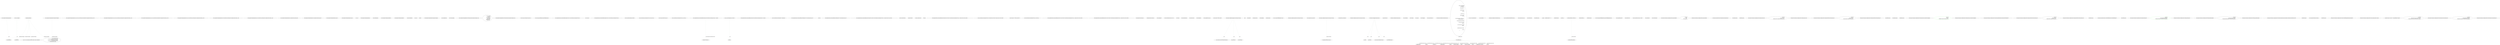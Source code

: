 digraph  {
n36 [label="CommandLine.Text.Example", span=""];
n0 [cluster="CommandLine.Text.Example.Example(string, string, string, System.Collections.Generic.IEnumerable<CommandLine.UnParserSettings>, object)", label="Entry CommandLine.Text.Example.Example(string, string, string, System.Collections.Generic.IEnumerable<CommandLine.UnParserSettings>, object)", span="16-16"];
n6 [cluster="CommandLine.Text.Example.Example(string, string, string, System.Collections.Generic.IEnumerable<CommandLine.UnParserSettings>, object)", label="Exit CommandLine.Text.Example.Example(string, string, string, System.Collections.Generic.IEnumerable<CommandLine.UnParserSettings>, object)", span="16-16"];
n7 [cluster="CommandLine.Text.Example.Example(string, string, System.Collections.Generic.IEnumerable<CommandLine.UnParserSettings>, object)", label="Entry CommandLine.Text.Example.Example(string, string, System.Collections.Generic.IEnumerable<CommandLine.UnParserSettings>, object)", span="25-25"];
n8 [cluster="CommandLine.Text.Example.Example(string, string, System.Collections.Generic.IEnumerable<CommandLine.UnParserSettings>, object)", label="Exit CommandLine.Text.Example.Example(string, string, System.Collections.Generic.IEnumerable<CommandLine.UnParserSettings>, object)", span="25-25"];
n9 [cluster="CommandLine.Text.Example.Example(string, System.Collections.Generic.IEnumerable<CommandLine.UnParserSettings>, object)", label="Entry CommandLine.Text.Example.Example(string, System.Collections.Generic.IEnumerable<CommandLine.UnParserSettings>, object)", span="30-30"];
n10 [cluster="CommandLine.Text.Example.Example(string, System.Collections.Generic.IEnumerable<CommandLine.UnParserSettings>, object)", label="Exit CommandLine.Text.Example.Example(string, System.Collections.Generic.IEnumerable<CommandLine.UnParserSettings>, object)", span="30-30"];
n11 [cluster="CommandLine.Text.Example.Example(string, CommandLine.UnParserSettings, object)", label="Entry CommandLine.Text.Example.Example(string, CommandLine.UnParserSettings, object)", span="35-35"];
n12 [cluster="CommandLine.Text.Example.Example(string, CommandLine.UnParserSettings, object)", label="Exit CommandLine.Text.Example.Example(string, CommandLine.UnParserSettings, object)", span="35-35"];
n13 [cluster="CommandLine.Text.Example.Example(string, object)", label="Entry CommandLine.Text.Example.Example(string, object)", span="40-40"];
n14 [cluster="CommandLine.Text.Example.Example(string, object)", label="Exit CommandLine.Text.Example.Example(string, object)", span="40-40"];
n15 [cluster="CommandLine.Text.Example.Equals(object)", label="Entry CommandLine.Text.Example.Equals(object)", span="75-75"];
n16 [cluster="CommandLine.Text.Example.Equals(object)", label="var other = obj as Example", span="77-77"];
n19 [cluster="CommandLine.Text.Example.Equals(object)", label="return base.Equals(obj);", span="83-83"];
n17 [cluster="CommandLine.Text.Example.Equals(object)", label="other != null", span="78-78"];
n18 [cluster="CommandLine.Text.Example.Equals(object)", label="return Equals(other);", span="80-80"];
n20 [cluster="CommandLine.Text.Example.Equals(object)", label="Exit CommandLine.Text.Example.Equals(object)", span="75-75"];
n22 [cluster="object.Equals(object)", label="Entry object.Equals(object)", span="0-0"];
n21 [cluster="CommandLine.Text.Example.Equals(CommandLine.Text.Example)", label="Entry CommandLine.Text.Example.Equals(CommandLine.Text.Example)", span="100-100"];
n23 [cluster="CommandLine.Text.Example.GetHashCode()", label="Entry CommandLine.Text.Example.GetHashCode()", span="90-90"];
n24 [cluster="CommandLine.Text.Example.GetHashCode()", label="return new { Group, GroupDescription, HelpText, FormatStyles, Sample }.GetHashCode();", span="92-92"];
n25 [cluster="CommandLine.Text.Example.GetHashCode()", label="Exit CommandLine.Text.Example.GetHashCode()", span="90-90"];
n26 [cluster="object.GetHashCode()", label="Entry object.GetHashCode()", span="0-0"];
n27 [cluster="CommandLine.Text.Example.Equals(CommandLine.Text.Example)", label="other == null", span="102-102"];
n29 [cluster="CommandLine.Text.Example.Equals(CommandLine.Text.Example)", label="return Group.Equals(other.Group)\r\n                && GroupDescription.Equals(other.GroupDescription)\r\n                && HelpText.Equals(other.HelpText)\r\n                && FormatStyles.SequenceEqual(other.FormatStyles)\r\n                && Sample.Equals(other.Sample);", span="107-111"];
n28 [cluster="CommandLine.Text.Example.Equals(CommandLine.Text.Example)", label="return false;", span="104-104"];
n30 [cluster="CommandLine.Text.Example.Equals(CommandLine.Text.Example)", label="Exit CommandLine.Text.Example.Equals(CommandLine.Text.Example)", span="100-100"];
n31 [cluster="string.Equals(string)", label="Entry string.Equals(string)", span="0-0"];
n32 [cluster="Unk.SequenceEqual", label="Entry Unk.SequenceEqual", span=""];
n33 [cluster="CommandLine.Text.ExampleExtensions.WithGroupDescription(CommandLine.Text.Example, string)", label="Entry CommandLine.Text.ExampleExtensions.WithGroupDescription(CommandLine.Text.Example, string)", span="117-117"];
n34 [cluster="CommandLine.Text.ExampleExtensions.WithGroupDescription(CommandLine.Text.Example, string)", label="return new Example(\r\n                example.Group,\r\n                newGroupDescription,\r\n                example.HelpText,\r\n                example.FormatStyles,\r\n                example.Sample);", span="119-124"];
n35 [cluster="CommandLine.Text.ExampleExtensions.WithGroupDescription(CommandLine.Text.Example, string)", label="Exit CommandLine.Text.ExampleExtensions.WithGroupDescription(CommandLine.Text.Example, string)", span="117-117"];
m3_30 [cluster="System.Array.CreateInstance(System.Type, int)", file="EnumExtensionsTests.cs", label="Entry System.Array.CreateInstance(System.Type, int)", span="0-0"];
m3_7 [cluster="System.ArgumentNullException.ArgumentNullException(string)", file="EnumExtensionsTests.cs", label="Entry System.ArgumentNullException.ArgumentNullException(string)", span="0-0"];
m3_33 [cluster="CommandLine.Infrastructure.EnumerableExtensions.Empty<TSource>(System.Collections.Generic.IEnumerable<TSource>)", file="EnumExtensionsTests.cs", label="Entry CommandLine.Infrastructure.EnumerableExtensions.Empty<TSource>(System.Collections.Generic.IEnumerable<TSource>)", span="73-73"];
m3_34 [cluster="CommandLine.Infrastructure.EnumerableExtensions.Empty<TSource>(System.Collections.Generic.IEnumerable<TSource>)", file="EnumExtensionsTests.cs", label="return !source.Any();", span="75-75"];
m3_35 [cluster="CommandLine.Infrastructure.EnumerableExtensions.Empty<TSource>(System.Collections.Generic.IEnumerable<TSource>)", file="EnumExtensionsTests.cs", label="Exit CommandLine.Infrastructure.EnumerableExtensions.Empty<TSource>(System.Collections.Generic.IEnumerable<TSource>)", span="73-73"];
m3_19 [cluster="System.Collections.IEnumerator.MoveNext()", file="EnumExtensionsTests.cs", label="Entry System.Collections.IEnumerator.MoveNext()", span="0-0"];
m3_31 [cluster="System.Collections.Generic.IEnumerable<TSource>.ToArray<TSource>()", file="EnumExtensionsTests.cs", label="Entry System.Collections.Generic.IEnumerable<TSource>.ToArray<TSource>()", span="0-0"];
m3_32 [cluster="System.Array.CopyTo(System.Array, int)", file="EnumExtensionsTests.cs", label="Entry System.Array.CopyTo(System.Array, int)", span="0-0"];
m3_36 [cluster="System.Collections.Generic.IEnumerable<TSource>.Any<TSource>()", file="EnumExtensionsTests.cs", label="Entry System.Collections.Generic.IEnumerable<TSource>.Any<TSource>()", span="0-0"];
m3_24 [cluster="CommandLine.Infrastructure.EnumerableExtensions.ToArray(System.Collections.Generic.IEnumerable<object>, System.Type)", file="EnumExtensionsTests.cs", label="Entry CommandLine.Infrastructure.EnumerableExtensions.ToArray(System.Collections.Generic.IEnumerable<object>, System.Type)", span="66-66"];
m3_25 [cluster="CommandLine.Infrastructure.EnumerableExtensions.ToArray(System.Collections.Generic.IEnumerable<object>, System.Type)", file="EnumExtensionsTests.cs", label="var array = Array.CreateInstance(type, value.Count())", span="68-68"];
m3_26 [cluster="CommandLine.Infrastructure.EnumerableExtensions.ToArray(System.Collections.Generic.IEnumerable<object>, System.Type)", file="EnumExtensionsTests.cs", label="value.ToArray().CopyTo(array, 0)", span="69-69"];
m3_27 [cluster="CommandLine.Infrastructure.EnumerableExtensions.ToArray(System.Collections.Generic.IEnumerable<object>, System.Type)", file="EnumExtensionsTests.cs", label="return array;", span="70-70"];
m3_28 [cluster="CommandLine.Infrastructure.EnumerableExtensions.ToArray(System.Collections.Generic.IEnumerable<object>, System.Type)", file="EnumExtensionsTests.cs", label="Exit CommandLine.Infrastructure.EnumerableExtensions.ToArray(System.Collections.Generic.IEnumerable<object>, System.Type)", span="66-66"];
m3_18 [cluster="System.Collections.Generic.IEnumerable<T>.GetEnumerator()", file="EnumExtensionsTests.cs", label="Entry System.Collections.Generic.IEnumerable<T>.GetEnumerator()", span="0-0"];
m3_21 [cluster="CommandLine.Infrastructure.EnumerableExtensions.ToEnumerable<T>(System.Collections.Generic.List<T>)", file="EnumExtensionsTests.cs", label="Entry CommandLine.Infrastructure.EnumerableExtensions.ToEnumerable<T>(System.Collections.Generic.List<T>)", span="61-61"];
m3_22 [cluster="CommandLine.Infrastructure.EnumerableExtensions.ToEnumerable<T>(System.Collections.Generic.List<T>)", file="EnumExtensionsTests.cs", label="return value;", span="63-63"];
m3_23 [cluster="CommandLine.Infrastructure.EnumerableExtensions.ToEnumerable<T>(System.Collections.Generic.List<T>)", file="EnumExtensionsTests.cs", label="Exit CommandLine.Infrastructure.EnumerableExtensions.ToEnumerable<T>(System.Collections.Generic.List<T>)", span="61-61"];
m3_9 [cluster="CommandLine.Infrastructure.EnumerableExtensions.PairwiseImpl<TSource, TResult>(System.Collections.Generic.IEnumerable<TSource>, System.Func<TSource, TSource, TResult>)", file="EnumExtensionsTests.cs", label="Entry CommandLine.Infrastructure.EnumerableExtensions.PairwiseImpl<TSource, TResult>(System.Collections.Generic.IEnumerable<TSource>, System.Func<TSource, TSource, TResult>)", span="18-18"];
m3_15 [cluster="CommandLine.Infrastructure.EnumerableExtensions.PairwiseImpl<TSource, TResult>(System.Collections.Generic.IEnumerable<TSource>, System.Func<TSource, TSource, TResult>)", file="EnumExtensionsTests.cs", label="yield return selector(left, right);", span="29-29"];
m3_13 [cluster="CommandLine.Infrastructure.EnumerableExtensions.PairwiseImpl<TSource, TResult>(System.Collections.Generic.IEnumerable<TSource>, System.Func<TSource, TSource, TResult>)", file="EnumExtensionsTests.cs", label="enumerator.MoveNext()", span="26-26"];
m3_14 [cluster="CommandLine.Infrastructure.EnumerableExtensions.PairwiseImpl<TSource, TResult>(System.Collections.Generic.IEnumerable<TSource>, System.Func<TSource, TSource, TResult>)", file="EnumExtensionsTests.cs", label="var right = enumerator.Current", span="28-28"];
m3_16 [cluster="CommandLine.Infrastructure.EnumerableExtensions.PairwiseImpl<TSource, TResult>(System.Collections.Generic.IEnumerable<TSource>, System.Func<TSource, TSource, TResult>)", file="EnumExtensionsTests.cs", label="left = right", span="30-30"];
m3_17 [cluster="CommandLine.Infrastructure.EnumerableExtensions.PairwiseImpl<TSource, TResult>(System.Collections.Generic.IEnumerable<TSource>, System.Func<TSource, TSource, TResult>)", file="EnumExtensionsTests.cs", label="Exit CommandLine.Infrastructure.EnumerableExtensions.PairwiseImpl<TSource, TResult>(System.Collections.Generic.IEnumerable<TSource>, System.Func<TSource, TSource, TResult>)", span="18-18"];
m3_8 [cluster="System.Collections.Generic.IEnumerable<TSource>.PairwiseImpl<TSource, TResult>(System.Func<TSource, TSource, TResult>)", file="EnumExtensionsTests.cs", label="Entry System.Collections.Generic.IEnumerable<TSource>.PairwiseImpl<TSource, TResult>(System.Func<TSource, TSource, TResult>)", span="18-18"];
m3_20 [cluster="System.Func<T1, T2, TResult>.Invoke(T1, T2)", file="EnumExtensionsTests.cs", label="Entry System.Func<T1, T2, TResult>.Invoke(T1, T2)", span="0-0"];
m3_29 [cluster="System.Collections.Generic.IEnumerable<TSource>.Count<TSource>()", file="EnumExtensionsTests.cs", label="Entry System.Collections.Generic.IEnumerable<TSource>.Count<TSource>()", span="0-0"];
m3_0 [cluster="CommandLine.Infrastructure.EnumerableExtensions.Pairwise<TSource, TResult>(System.Collections.Generic.IEnumerable<TSource>, System.Func<TSource, TSource, TResult>)", file="EnumExtensionsTests.cs", label="Entry CommandLine.Infrastructure.EnumerableExtensions.Pairwise<TSource, TResult>(System.Collections.Generic.IEnumerable<TSource>, System.Func<TSource, TSource, TResult>)", span="10-10"];
m3_6 [cluster="CommandLine.Infrastructure.EnumerableExtensions.Pairwise<TSource, TResult>(System.Collections.Generic.IEnumerable<TSource>, System.Func<TSource, TSource, TResult>)", file="EnumExtensionsTests.cs", label="Exit CommandLine.Infrastructure.EnumerableExtensions.Pairwise<TSource, TResult>(System.Collections.Generic.IEnumerable<TSource>, System.Func<TSource, TSource, TResult>)", span="10-10"];
m5_0 [cluster="Humanizer.Resources.Resources()", file="Resources.Designer.cs", label="Entry Humanizer.Resources.Resources()", span="31-31"];
m5_1 [cluster="Humanizer.Resources.Resources()", file="Resources.Designer.cs", label="Exit Humanizer.Resources.Resources()", span="31-31"];
m6_51 [cluster="string.Humanize()", file="StringExtensions.cs", label="Entry string.Humanize()", span="74-74"];
m6_10 [cluster="System.Collections.Generic.List<T>.List()", file="StringExtensions.cs", label="Entry System.Collections.Generic.List<T>.List()", span="0-0"];
m6_44 [cluster="Unk.Any", file="StringExtensions.cs", label="Entry Unk.Any", span=""];
m6_45 [cluster="string.Contains(string)", file="StringExtensions.cs", label="Entry string.Contains(string)", span="0-0"];
m6_35 [cluster="char.IsLower(char)", file="StringExtensions.cs", label="Entry char.IsLower(char)", span="0-0"];
m6_33 [cluster="char.IsDigit(char)", file="StringExtensions.cs", label="Entry char.IsDigit(char)", span="0-0"];
m6_14 [cluster="string.Replace(string, string)", file="StringExtensions.cs", label="Entry string.Replace(string, string)", span="0-0"];
m6_46 [cluster="System.Func<T, TResult>.Invoke(T)", file="StringExtensions.cs", label="Entry System.Func<T, TResult>.Invoke(T)", span="0-0"];
m6_52 [cluster="Humanizer.StringExtensions.ApplyCase(string, Humanizer.LetterCasing)", file="StringExtensions.cs", label="Entry Humanizer.StringExtensions.ApplyCase(string, Humanizer.LetterCasing)", span="93-93"];
m6_53 [cluster="Humanizer.StringExtensions.ApplyCase(string, Humanizer.LetterCasing)", file="StringExtensions.cs", label=casing, span="95-95"];
m6_55 [cluster="Humanizer.StringExtensions.ApplyCase(string, Humanizer.LetterCasing)", file="StringExtensions.cs", label="return CultureInfo.CurrentCulture.TextInfo.ToTitleCase(input);", span="98-98"];
m6_57 [cluster="Humanizer.StringExtensions.ApplyCase(string, Humanizer.LetterCasing)", file="StringExtensions.cs", label="return input.ToLower();", span="101-101"];
m6_59 [cluster="Humanizer.StringExtensions.ApplyCase(string, Humanizer.LetterCasing)", file="StringExtensions.cs", label="return input.ToUpper();", span="104-104"];
m6_54 [cluster="Humanizer.StringExtensions.ApplyCase(string, Humanizer.LetterCasing)", file="StringExtensions.cs", label="LetterCasing.Title", span="97-97"];
m6_56 [cluster="Humanizer.StringExtensions.ApplyCase(string, Humanizer.LetterCasing)", file="StringExtensions.cs", label="LetterCasing.LowerCase", span="100-100"];
m6_58 [cluster="Humanizer.StringExtensions.ApplyCase(string, Humanizer.LetterCasing)", file="StringExtensions.cs", label="LetterCasing.AllCaps", span="103-103"];
m6_60 [cluster="Humanizer.StringExtensions.ApplyCase(string, Humanizer.LetterCasing)", file="StringExtensions.cs", label="LetterCasing.Sentence", span="106-106"];
m6_62 [cluster="Humanizer.StringExtensions.ApplyCase(string, Humanizer.LetterCasing)", file="StringExtensions.cs", label="throw new ArgumentOutOfRangeException(''casing'');", span="110-110"];
m6_63 [cluster="Humanizer.StringExtensions.ApplyCase(string, Humanizer.LetterCasing)", file="StringExtensions.cs", label="Exit Humanizer.StringExtensions.ApplyCase(string, Humanizer.LetterCasing)", span="93-93"];
m6_4 [cluster="string.Join(string, params string[])", file="StringExtensions.cs", label="Entry string.Join(string, params string[])", span="0-0"];
m6_47 [cluster="Humanizer.StringExtensions.Humanize(string, Humanizer.LetterCasing)", file="StringExtensions.cs", label="Entry Humanizer.StringExtensions.Humanize(string, Humanizer.LetterCasing)", span="86-86"];
m6_48 [cluster="Humanizer.StringExtensions.Humanize(string, Humanizer.LetterCasing)", file="StringExtensions.cs", label="var humanizedString = input.Humanize()", span="88-88"];
m6_49 [cluster="Humanizer.StringExtensions.Humanize(string, Humanizer.LetterCasing)", file="StringExtensions.cs", label="return ApplyCase(humanizedString, casing);", span="90-90"];
m6_50 [cluster="Humanizer.StringExtensions.Humanize(string, Humanizer.LetterCasing)", file="StringExtensions.cs", label="Exit Humanizer.StringExtensions.Humanize(string, Humanizer.LetterCasing)", span="86-86"];
m6_37 [cluster="Humanizer.StringExtensions.Humanize(string)", file="StringExtensions.cs", label="Entry Humanizer.StringExtensions.Humanize(string)", span="74-74"];
m6_38 [cluster="Humanizer.StringExtensions.Humanize(string)", file="StringExtensions.cs", label="!input.Any(Char.IsLower)", span="77-77"];
m6_39 [cluster="Humanizer.StringExtensions.Humanize(string)", file="StringExtensions.cs", label="return input;", span="78-78"];
m6_40 [cluster="Humanizer.StringExtensions.Humanize(string)", file="StringExtensions.cs", label="input.Contains(''_'')", span="80-80"];
m6_41 [cluster="Humanizer.StringExtensions.Humanize(string)", file="StringExtensions.cs", label="return FromUnderscoreSeparatedWords(input);", span="81-81"];
m6_42 [cluster="Humanizer.StringExtensions.Humanize(string)", file="StringExtensions.cs", label="return FromPascalCase(input);", span="83-83"];
m6_43 [cluster="Humanizer.StringExtensions.Humanize(string)", file="StringExtensions.cs", label="Exit Humanizer.StringExtensions.Humanize(string)", span="74-74"];
m6_66 [cluster="string.ToUpper()", file="StringExtensions.cs", label="Entry string.ToUpper()", span="0-0"];
m6_13 [cluster="Unk.ToArray", file="StringExtensions.cs", label="Entry Unk.ToArray", span=""];
m6_12 [cluster="string.cstr", file="StringExtensions.cs", label="Entry string.cstr", span=""];
m6_11 [cluster="Unk.Aggregate", file="StringExtensions.cs", label="Entry Unk.Aggregate", span=""];
m6_67 [cluster="string.Substring(int, int)", file="StringExtensions.cs", label="Entry string.Substring(int, int)", span="0-0"];
m6_5 [cluster="Humanizer.StringExtensions.FromPascalCase(string)", file="StringExtensions.cs", label="Entry Humanizer.StringExtensions.FromPascalCase(string)", span="35-35"];
m6_6 [cluster="Humanizer.StringExtensions.FromPascalCase(string)", file="StringExtensions.cs", label="var chars = name.Aggregate(\r\n                new List<char>(),\r\n                (list, currentChar) =>\r\n                {\r\n                    if (currentChar == ' ')\r\n                    {\r\n                        list.Add(currentChar);\r\n                        return list;\r\n                    }\r\n\r\n                    if (list.Count == 0)\r\n                    {\r\n                        list.Add(currentChar);\r\n                        return list;\r\n                    }\r\n\r\n                    var lastCharacterInTheList = list[list.Count - 1];\r\n                    if (lastCharacterInTheList != ' ')\r\n                    {\r\n                        if (char.IsDigit(lastCharacterInTheList))\r\n                        {\r\n                            if (char.IsLetter(currentChar))\r\n                                list.Add(' ');\r\n                        }\r\n                        else if (!char.IsLower(currentChar))\r\n                            list.Add(' ');\r\n                    }\r\n\r\n                    list.Add(char.ToLower(currentChar));\r\n\r\n                    return list;\r\n                })", span="37-68"];
m6_7 [cluster="Humanizer.StringExtensions.FromPascalCase(string)", file="StringExtensions.cs", label="var result = new string(chars.ToArray())", span="70-70"];
m6_8 [cluster="Humanizer.StringExtensions.FromPascalCase(string)", file="StringExtensions.cs", label="return result.Replace('' i '', '' I '');", span="71-71"];
m6_9 [cluster="Humanizer.StringExtensions.FromPascalCase(string)", file="StringExtensions.cs", label="Exit Humanizer.StringExtensions.FromPascalCase(string)", span="35-35"];
m6_64 [cluster="System.Globalization.TextInfo.ToTitleCase(string)", file="StringExtensions.cs", label="Entry System.Globalization.TextInfo.ToTitleCase(string)", span="0-0"];
m6_69 [cluster="string.Concat(string, string)", file="StringExtensions.cs", label="Entry string.Concat(string, string)", span="0-0"];
m6_34 [cluster="char.IsLetter(char)", file="StringExtensions.cs", label="Entry char.IsLetter(char)", span="0-0"];
m6_15 [cluster="lambda expression", file="StringExtensions.cs", label="Entry lambda expression", span="39-68"];
m6_0 [cluster="lambda expression", file="StringExtensions.cs", label="Entry lambda expression", span="34-34"];
m6_1 [cluster="lambda expression", file="StringExtensions.cs", label="string.Join('' '', methodName.Split(new[] { '_' }))", span="34-34"];
m6_2 [cluster="lambda expression", file="StringExtensions.cs", label="Exit lambda expression", span="34-34"];
m6_16 [cluster="lambda expression", file="StringExtensions.cs", label="currentChar == ' '", span="41-41"];
m6_17 [cluster="lambda expression", file="StringExtensions.cs", label="list.Add(currentChar)", span="43-43"];
m6_18 [cluster="lambda expression", file="StringExtensions.cs", label="return list;", span="44-44"];
m6_19 [cluster="lambda expression", file="StringExtensions.cs", label="list.Count == 0", span="47-47"];
m6_20 [cluster="lambda expression", file="StringExtensions.cs", label="list.Add(currentChar)", span="49-49"];
m6_21 [cluster="lambda expression", file="StringExtensions.cs", label="return list;", span="50-50"];
m6_22 [cluster="lambda expression", file="StringExtensions.cs", label="var lastCharacterInTheList = list[list.Count - 1]", span="53-53"];
m6_25 [cluster="lambda expression", file="StringExtensions.cs", label="char.IsLetter(currentChar)", span="58-58"];
m6_26 [cluster="lambda expression", file="StringExtensions.cs", label="list.Add(' ')", span="59-59"];
m6_27 [cluster="lambda expression", file="StringExtensions.cs", label="!char.IsLower(currentChar)", span="61-61"];
m6_28 [cluster="lambda expression", file="StringExtensions.cs", label="list.Add(' ')", span="62-62"];
m6_29 [cluster="lambda expression", file="StringExtensions.cs", label="list.Add(char.ToLower(currentChar))", span="65-65"];
m6_30 [cluster="lambda expression", file="StringExtensions.cs", label="return list;", span="67-67"];
m6_23 [cluster="lambda expression", file="StringExtensions.cs", label="lastCharacterInTheList != ' '", span="54-54"];
m6_24 [cluster="lambda expression", file="StringExtensions.cs", label="char.IsDigit(lastCharacterInTheList)", span="56-56"];
m6_31 [cluster="lambda expression", file="StringExtensions.cs", label="Exit lambda expression", span="39-68"];
m6_70 [cluster="System.ArgumentOutOfRangeException.ArgumentOutOfRangeException(string)", file="StringExtensions.cs", label="Entry System.ArgumentOutOfRangeException.ArgumentOutOfRangeException(string)", span="0-0"];
m6_3 [cluster="string.Split(params char[])", file="StringExtensions.cs", label="Entry string.Split(params char[])", span="0-0"];
m6_36 [cluster="char.ToLower(char)", file="StringExtensions.cs", label="Entry char.ToLower(char)", span="0-0"];
m6_32 [cluster="System.Collections.Generic.List<T>.Add(T)", file="StringExtensions.cs", label="Entry System.Collections.Generic.List<T>.Add(T)", span="0-0"];
m6_65 [cluster="string.ToLower()", file="StringExtensions.cs", label="Entry string.ToLower()", span="0-0"];
m6_68 [cluster="string.Substring(int)", file="StringExtensions.cs", label="Entry string.Substring(int)", span="0-0"];
m7_23 [cluster="Humanizer.Tests.Extensions.StringExtensionsTests.AcronymsAreLeftIntact()", file="StringExtensionsTests.cs", label="Entry Humanizer.Tests.Extensions.StringExtensionsTests.AcronymsAreLeftIntact()", span="59-59"];
m7_24 [cluster="Humanizer.Tests.Extensions.StringExtensionsTests.AcronymsAreLeftIntact()", file="StringExtensionsTests.cs", label="Assert.Equal(\r\n                ''HTML'',\r\n                ''HTML''.Humanize())", span="61-63"];
m7_25 [cluster="Humanizer.Tests.Extensions.StringExtensionsTests.AcronymsAreLeftIntact()", file="StringExtensionsTests.cs", label="Exit Humanizer.Tests.Extensions.StringExtensionsTests.AcronymsAreLeftIntact()", span="59-59"];
m7_3 [cluster="Humanizer.Localisation.Formatters.RomanianFormatter.RomanianFormatter()", file="StringExtensionsTests.cs", label="Entry Humanizer.Localisation.Formatters.RomanianFormatter.RomanianFormatter()", span="2-2"];
m7_0 [cluster="lambda expression", file="StringExtensionsTests.cs", label="Entry lambda expression", span="16-16"];
m7_2 [cluster="lambda expression", file="StringExtensionsTests.cs", label="Exit lambda expression", span="16-16"];
m7_36 [cluster="Humanizer.Tests.Extensions.StringExtensionsTests.CanHumanizeIntoLowerCase()", file="StringExtensionsTests.cs", label="Entry Humanizer.Tests.Extensions.StringExtensionsTests.CanHumanizeIntoLowerCase()", span="91-91"];
m7_37 [cluster="Humanizer.Tests.Extensions.StringExtensionsTests.CanHumanizeIntoLowerCase()", file="StringExtensionsTests.cs", label="Assert.Equal(\r\n                ''can return lower case'',\r\n                ''CanReturnLowerCase''.Humanize(LetterCasing.LowerCase))", span="93-95"];
m7_38 [cluster="Humanizer.Tests.Extensions.StringExtensionsTests.CanHumanizeIntoLowerCase()", file="StringExtensionsTests.cs", label="Exit Humanizer.Tests.Extensions.StringExtensionsTests.CanHumanizeIntoLowerCase()", span="91-91"];
m7_30 [cluster="Humanizer.Tests.Extensions.StringExtensionsTests.CanHumanizeIntoTitleCaseWhenUsingUnderscores()", file="StringExtensionsTests.cs", label="Entry Humanizer.Tests.Extensions.StringExtensionsTests.CanHumanizeIntoTitleCaseWhenUsingUnderscores()", span="75-75"];
m7_31 [cluster="Humanizer.Tests.Extensions.StringExtensionsTests.CanHumanizeIntoTitleCaseWhenUsingUnderscores()", file="StringExtensionsTests.cs", label="Assert.Equal(\r\n                ''Can Return Title Case'',\r\n                ''Can_return_title_Case''.Humanize(LetterCasing.Title))", span="77-79"];
m7_32 [cluster="Humanizer.Tests.Extensions.StringExtensionsTests.CanHumanizeIntoTitleCaseWhenUsingUnderscores()", file="StringExtensionsTests.cs", label="Exit Humanizer.Tests.Extensions.StringExtensionsTests.CanHumanizeIntoTitleCaseWhenUsingUnderscores()", span="75-75"];
m7_4 [cluster="lambda expression", file="StringExtensionsTests.cs", label="Entry lambda expression", span="17-17"];
m7_8 [cluster="lambda expression", file="StringExtensionsTests.cs", label="Entry lambda expression", span="18-18"];
m7_10 [cluster="lambda expression", file="StringExtensionsTests.cs", label="Exit lambda expression", span="18-18"];
m7_39 [cluster="Humanizer.Tests.Extensions.StringExtensionsTests.CanHumanizeIntoLowerCaseEvenWhenUsingAllCaps()", file="StringExtensionsTests.cs", label="Entry Humanizer.Tests.Extensions.StringExtensionsTests.CanHumanizeIntoLowerCaseEvenWhenUsingAllCaps()", span="99-99"];
m7_40 [cluster="Humanizer.Tests.Extensions.StringExtensionsTests.CanHumanizeIntoLowerCaseEvenWhenUsingAllCaps()", color=green, community=1, file="StringExtensionsTests.cs", label="Assert.Equal(\r\n                ''lowercase'',\r\n                ''LOWERCASE''.Humanize(LetterCasing.LowerCase))", prediction=0, span="101-103"];
m7_41 [cluster="Humanizer.Tests.Extensions.StringExtensionsTests.CanHumanizeIntoLowerCaseEvenWhenUsingAllCaps()", file="StringExtensionsTests.cs", label="Exit Humanizer.Tests.Extensions.StringExtensionsTests.CanHumanizeIntoLowerCaseEvenWhenUsingAllCaps()", span="99-99"];
m7_11 [cluster="Humanizer.Tests.Extensions.StringExtensionsTests.WhenInputStringEndWithANumber_ThenNumberIsDealtWithLikeAWord()", file="StringExtensionsTests.cs", label="Entry Humanizer.Tests.Extensions.StringExtensionsTests.WhenInputStringEndWithANumber_ThenNumberIsDealtWithLikeAWord()", span="29-29"];
m7_26 [cluster="Humanizer.Tests.Extensions.StringExtensionsTests.CanHumanizeIntoTitleCaseWithoutUsingUnderscores()", file="StringExtensionsTests.cs", label="Entry Humanizer.Tests.Extensions.StringExtensionsTests.CanHumanizeIntoTitleCaseWithoutUsingUnderscores()", span="67-67"];
m7_27 [cluster="Humanizer.Tests.Extensions.StringExtensionsTests.CanHumanizeIntoTitleCaseWithoutUsingUnderscores()", file="StringExtensionsTests.cs", label="Assert.Equal(\r\n                ''Can Return Title Case'',\r\n                ''CanReturnTitleCase''.Humanize(LetterCasing.Title))", span="69-71"];
m7_28 [cluster="Humanizer.Tests.Extensions.StringExtensionsTests.CanHumanizeIntoTitleCaseWithoutUsingUnderscores()", file="StringExtensionsTests.cs", label="Exit Humanizer.Tests.Extensions.StringExtensionsTests.CanHumanizeIntoTitleCaseWithoutUsingUnderscores()", span="67-67"];
m7_14 [cluster="lambda expression", file="StringExtensionsTests.cs", label="Exit lambda expression", span="19-19"];
m7_15 [cluster="Humanizer.Localisation.Formatters.CzechSlovakPolishFormatter.CzechSlovakPolishFormatter()", file="StringExtensionsTests.cs", label="Entry Humanizer.Localisation.Formatters.CzechSlovakPolishFormatter.CzechSlovakPolishFormatter()", span="2-2"];
m7_16 [cluster="lambda expression", file="StringExtensionsTests.cs", label="Entry lambda expression", span="20-20"];
m7_42 [cluster="Humanizer.Tests.Extensions.StringExtensionsTests.CanHumanizeIntoUpperCase()", file="StringExtensionsTests.cs", label="Entry Humanizer.Tests.Extensions.StringExtensionsTests.CanHumanizeIntoUpperCase()", span="107-107"];
m7_43 [cluster="Humanizer.Tests.Extensions.StringExtensionsTests.CanHumanizeIntoUpperCase()", color=green, community=1, file="StringExtensionsTests.cs", label="Assert.Equal(\r\n                ''CAN HUMANIZE INTO UPPER CASE'',\r\n                ''CanHumanizeIntoUpperCase''.Humanize(LetterCasing.AllCaps))", prediction=1, span="109-111"];
m7_44 [cluster="Humanizer.Tests.Extensions.StringExtensionsTests.CanHumanizeIntoUpperCase()", file="StringExtensionsTests.cs", label="Exit Humanizer.Tests.Extensions.StringExtensionsTests.CanHumanizeIntoUpperCase()", span="107-107"];
m7_33 [cluster="Humanizer.Tests.Extensions.StringExtensionsTests.TitleHumanizationHonorsAllCaps()", file="StringExtensionsTests.cs", label="Entry Humanizer.Tests.Extensions.StringExtensionsTests.TitleHumanizationHonorsAllCaps()", span="83-83"];
m7_34 [cluster="Humanizer.Tests.Extensions.StringExtensionsTests.TitleHumanizationHonorsAllCaps()", file="StringExtensionsTests.cs", label="Assert.Equal(\r\n                ''Title Humanization Honors ALLCAPS'',\r\n                ''Title_humanization_Honors_ALLCAPS''.Humanize(LetterCasing.Title))", span="85-87"];
m7_35 [cluster="Humanizer.Tests.Extensions.StringExtensionsTests.TitleHumanizationHonorsAllCaps()", file="StringExtensionsTests.cs", label="Exit Humanizer.Tests.Extensions.StringExtensionsTests.TitleHumanizationHonorsAllCaps()", span="83-83"];
m7_7 [cluster="Humanizer.Tests.Extensions.StringExtensionsTests.WhenInputStringContainsConsequtiveCaptialLetters_ThenTheyAreTurnedIntoOneLetterWords()", file="StringExtensionsTests.cs", label="Exit Humanizer.Tests.Extensions.StringExtensionsTests.WhenInputStringContainsConsequtiveCaptialLetters_ThenTheyAreTurnedIntoOneLetterWords()", span="15-15"];
m7_6 [cluster="lambda expression", file="StringExtensionsTests.cs", label="Exit lambda expression", span="17-17"];
m7_29 [cluster="string.Humanize(Humanizer.LetterCasing)", file="StringExtensionsTests.cs", label="Entry string.Humanize(Humanizer.LetterCasing)", span="61-61"];
m7_21 [cluster="lambda expression", file="StringExtensionsTests.cs", label="Exit lambda expression", span="21-21"];
m7_22 [cluster="Humanizer.Tests.Extensions.StringExtensionsTests.OneLetterWordInTheBeginningOfStringIsTurnedIntoAWord()", file="StringExtensionsTests.cs", label="Exit Humanizer.Tests.Extensions.StringExtensionsTests.OneLetterWordInTheBeginningOfStringIsTurnedIntoAWord()", span="51-51"];
m7_19 [cluster="Humanizer.Tests.Extensions.StringExtensionsTests.UnderscoredInputStringPreservesCasing()", file="StringExtensionsTests.cs", label="Exit Humanizer.Tests.Extensions.StringExtensionsTests.UnderscoredInputStringPreservesCasing()", span="43-43"];
m7_12 [cluster="Humanizer.Tests.Extensions.StringExtensionsTests.WhenInputStringEndWithANumber_ThenNumberIsDealtWithLikeAWord()", file="StringExtensionsTests.cs", label="Assert.Equal(''Number is at the end 100'', ''NumberIsAtTheEnd100''.Humanize())", span="31-31"];
m7_18 [cluster="Humanizer.Tests.Extensions.StringExtensionsTests.UnderscoredInputStringPreservesCasing()", file="StringExtensionsTests.cs", label="Assert.Equal(\r\n                ''Underscored input String is turned INTO sentence'',\r\n                ''Underscored_input_String_is_turned_INTO_sentence''.Humanize())", span="45-47"];
m7_45 [cluster="Humanizer.Tests.Extensions.StringExtensionsTests.CanTurnIntoUpperCasewhenUsingUnderscores()", file="StringExtensionsTests.cs", label="Entry Humanizer.Tests.Extensions.StringExtensionsTests.CanTurnIntoUpperCasewhenUsingUnderscores()", span="115-115"];
m7_46 [cluster="Humanizer.Tests.Extensions.StringExtensionsTests.CanTurnIntoUpperCasewhenUsingUnderscores()", file="StringExtensionsTests.cs", label="Assert.Equal(\r\n                ''CAN HUMANIZE INTO UPPER CASE'',\r\n                ''Can_Humanize_into_Upper_case''.Humanize(LetterCasing.AllCaps))", span="117-119"];
m7_47 [cluster="Humanizer.Tests.Extensions.StringExtensionsTests.CanTurnIntoUpperCasewhenUsingUnderscores()", file="StringExtensionsTests.cs", label="Exit Humanizer.Tests.Extensions.StringExtensionsTests.CanTurnIntoUpperCasewhenUsingUnderscores()", span="115-115"];
n36 -> n18  [color=darkseagreen4, key=1, label="CommandLine.Text.Example", style=dashed];
n36 -> n19  [color=darkseagreen4, key=1, label="CommandLine.Text.Example", style=dashed];
n36 -> n24  [color=darkseagreen4, key=1, label="CommandLine.Text.Example", style=dashed];
n36 -> n29  [color=darkseagreen4, key=1, label="CommandLine.Text.Example", style=dashed];
n15 -> n19  [color=darkseagreen4, key=1, label=object, style=dashed];
n16 -> n18  [color=darkseagreen4, key=1, label=other, style=dashed];
n21 -> n29  [color=darkseagreen4, key=1, label="CommandLine.Text.Example", style=dashed];
m3_24 -> m3_26  [color=darkseagreen4, key=1, label="System.Collections.Generic.IEnumerable<object>", style=dashed];
m3_25 -> m3_27  [color=darkseagreen4, key=1, label=array, style=dashed];
m6_52 -> m6_55  [color=darkseagreen4, key=1, label=string, style=dashed];
m6_52 -> m6_57  [color=darkseagreen4, key=1, label=string, style=dashed];
m6_52 -> m6_59  [color=darkseagreen4, key=1, label=string, style=dashed];
m6_47 -> m6_49  [color=darkseagreen4, key=1, label="Humanizer.LetterCasing", style=dashed];
m6_37 -> m6_39  [color=darkseagreen4, key=1, label=string, style=dashed];
m6_37 -> m6_40  [color=darkseagreen4, key=1, label=string, style=dashed];
m6_37 -> m6_41  [color=darkseagreen4, key=1, label=string, style=dashed];
m6_37 -> m6_42  [color=darkseagreen4, key=1, label=string, style=dashed];
m6_6 -> m6_15  [color=darkseagreen4, key=1, label="lambda expression", style=dashed];
m6_15 -> m6_17  [color=darkseagreen4, key=1, label="System.Collections.Generic.List<char>", style=dashed];
m6_15 -> m6_18  [color=darkseagreen4, key=1, label="System.Collections.Generic.List<char>", style=dashed];
m6_15 -> m6_19  [color=darkseagreen4, key=1, label="System.Collections.Generic.List<char>", style=dashed];
m6_15 -> m6_20  [color=darkseagreen4, key=1, label="System.Collections.Generic.List<char>", style=dashed];
m6_15 -> m6_21  [color=darkseagreen4, key=1, label="System.Collections.Generic.List<char>", style=dashed];
m6_15 -> m6_25  [color=darkseagreen4, key=1, label=char, style=dashed];
m6_15 -> m6_26  [color=darkseagreen4, key=1, label="System.Collections.Generic.List<char>", style=dashed];
m6_15 -> m6_27  [color=darkseagreen4, key=1, label=char, style=dashed];
m6_15 -> m6_28  [color=darkseagreen4, key=1, label="System.Collections.Generic.List<char>", style=dashed];
m6_15 -> m6_29  [color=darkseagreen4, key=1, label="System.Collections.Generic.List<char>", style=dashed];
m6_15 -> m6_30  [color=darkseagreen4, key=1, label="System.Collections.Generic.List<char>", style=dashed];
m6_22 -> m6_24  [color=darkseagreen4, key=1, label=lastCharacterInTheList, style=dashed];
}
